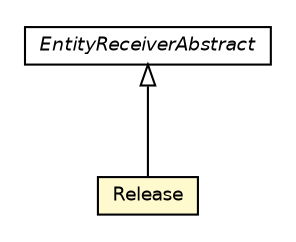 #!/usr/local/bin/dot
#
# Class diagram 
# Generated by UMLGraph version 5.4 (http://www.umlgraph.org/)
#

digraph G {
	edge [fontname="Helvetica",fontsize=10,labelfontname="Helvetica",labelfontsize=10];
	node [fontname="Helvetica",fontsize=10,shape=plaintext];
	nodesep=0.25;
	ranksep=0.5;
	// jsl.modeling.elements.resource.SQSRWorkStation.Release
	c189898 [label=<<table title="jsl.modeling.elements.resource.SQSRWorkStation.Release" border="0" cellborder="1" cellspacing="0" cellpadding="2" port="p" bgcolor="lemonChiffon" href="./SQSRWorkStation.Release.html">
		<tr><td><table border="0" cellspacing="0" cellpadding="1">
<tr><td align="center" balign="center"> Release </td></tr>
		</table></td></tr>
		</table>>, URL="./SQSRWorkStation.Release.html", fontname="Helvetica", fontcolor="black", fontsize=9.0];
	// jsl.modeling.elements.resource.EntityReceiverAbstract
	c189947 [label=<<table title="jsl.modeling.elements.resource.EntityReceiverAbstract" border="0" cellborder="1" cellspacing="0" cellpadding="2" port="p" href="./EntityReceiverAbstract.html">
		<tr><td><table border="0" cellspacing="0" cellpadding="1">
<tr><td align="center" balign="center"><font face="Helvetica-Oblique"> EntityReceiverAbstract </font></td></tr>
		</table></td></tr>
		</table>>, URL="./EntityReceiverAbstract.html", fontname="Helvetica", fontcolor="black", fontsize=9.0];
	//jsl.modeling.elements.resource.SQSRWorkStation.Release extends jsl.modeling.elements.resource.EntityReceiverAbstract
	c189947:p -> c189898:p [dir=back,arrowtail=empty];
}

